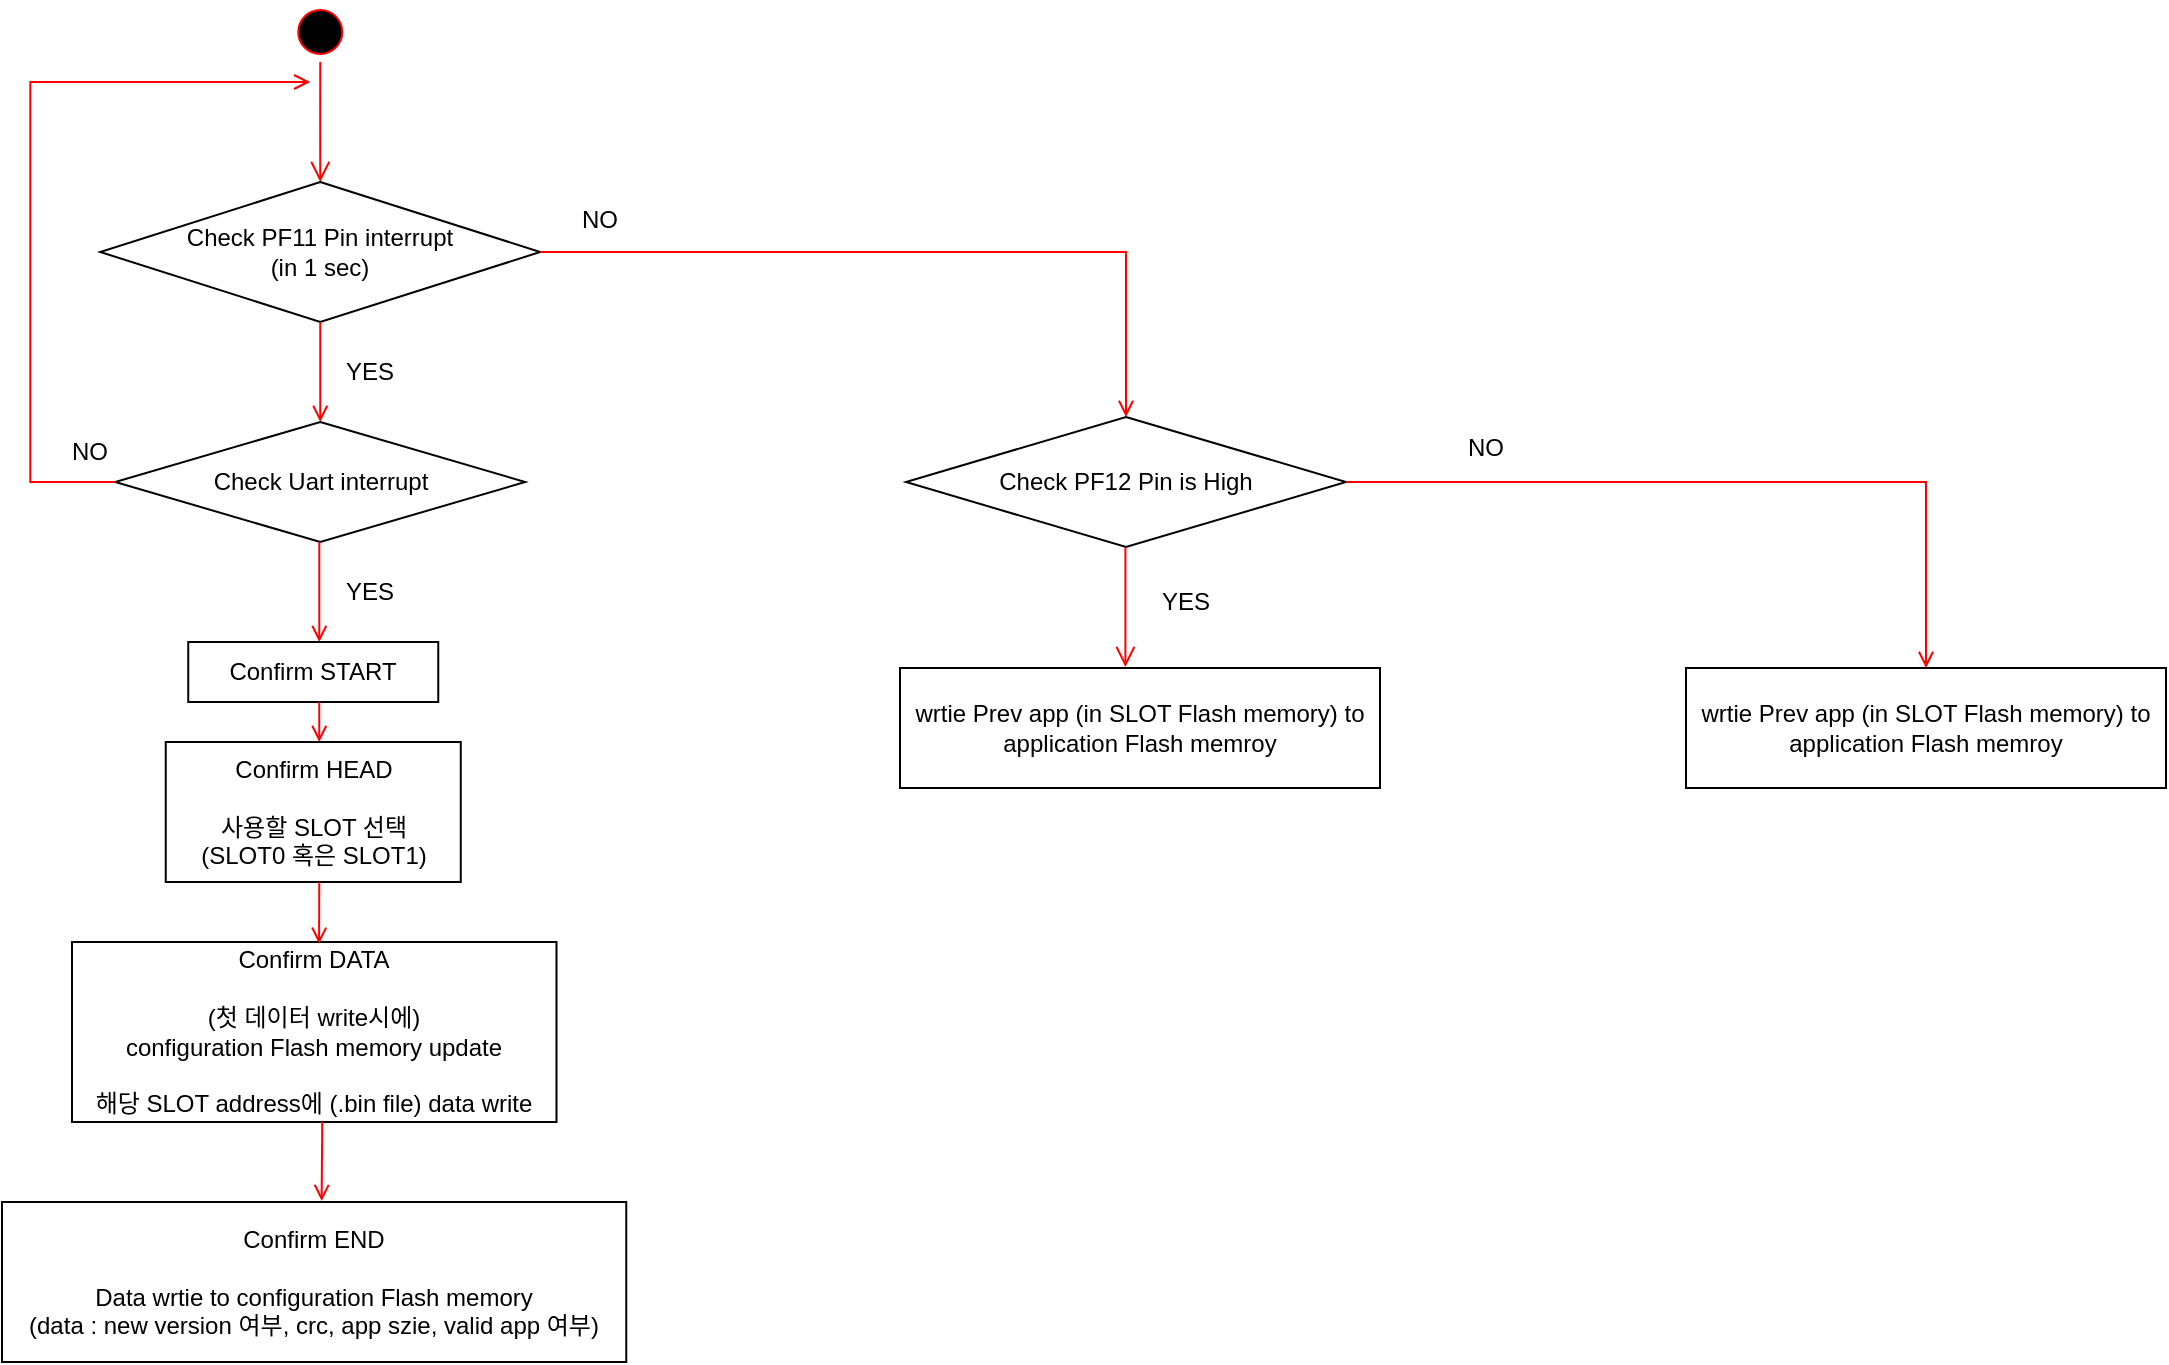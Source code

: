 <mxfile version="20.5.1" type="github">
  <diagram name="Page-1" id="58cdce13-f638-feb5-8d6f-7d28b1aa9fa0">
    <mxGraphModel dx="865" dy="483" grid="1" gridSize="10" guides="1" tooltips="1" connect="1" arrows="1" fold="1" page="1" pageScale="1" pageWidth="1100" pageHeight="850" background="none" math="0" shadow="0">
      <root>
        <mxCell id="0" />
        <mxCell id="1" parent="0" />
        <mxCell id="eKGAcMH3AnmFuZBXyHEG-1" value="" style="ellipse;html=1;shape=startState;fillColor=#000000;strokeColor=#ff0000;" vertex="1" parent="1">
          <mxGeometry x="342.13" y="110" width="30" height="30" as="geometry" />
        </mxCell>
        <mxCell id="eKGAcMH3AnmFuZBXyHEG-2" value="" style="edgeStyle=orthogonalEdgeStyle;html=1;verticalAlign=bottom;endArrow=open;endSize=8;strokeColor=#ff0000;rounded=0;" edge="1" source="eKGAcMH3AnmFuZBXyHEG-1" parent="1">
          <mxGeometry relative="1" as="geometry">
            <mxPoint x="357.13" y="200" as="targetPoint" />
          </mxGeometry>
        </mxCell>
        <mxCell id="eKGAcMH3AnmFuZBXyHEG-3" value="Check PF11 Pin interrupt&lt;br&gt;(in 1 sec)" style="rhombus;whiteSpace=wrap;html=1;" vertex="1" parent="1">
          <mxGeometry x="247.13" y="200" width="220" height="70" as="geometry" />
        </mxCell>
        <mxCell id="eKGAcMH3AnmFuZBXyHEG-4" value="Check Uart interrupt" style="rhombus;whiteSpace=wrap;html=1;" vertex="1" parent="1">
          <mxGeometry x="254.63" y="320" width="205" height="60" as="geometry" />
        </mxCell>
        <mxCell id="eKGAcMH3AnmFuZBXyHEG-5" value="" style="endArrow=open;html=1;rounded=0;exitX=0.5;exitY=1;exitDx=0;exitDy=0;entryX=0.5;entryY=0;entryDx=0;entryDy=0;strokeColor=#FF0000;endFill=0;" edge="1" parent="1" source="eKGAcMH3AnmFuZBXyHEG-3" target="eKGAcMH3AnmFuZBXyHEG-4">
          <mxGeometry width="50" height="50" relative="1" as="geometry">
            <mxPoint x="582.13" y="220" as="sourcePoint" />
            <mxPoint x="632.13" y="170" as="targetPoint" />
          </mxGeometry>
        </mxCell>
        <mxCell id="eKGAcMH3AnmFuZBXyHEG-6" value="" style="endArrow=open;html=1;rounded=0;exitX=0;exitY=0.5;exitDx=0;exitDy=0;strokeColor=#FF0000;endFill=0;edgeStyle=orthogonalEdgeStyle;" edge="1" parent="1" source="eKGAcMH3AnmFuZBXyHEG-4">
          <mxGeometry width="50" height="50" relative="1" as="geometry">
            <mxPoint x="367.13" y="280" as="sourcePoint" />
            <mxPoint x="352.13" y="150" as="targetPoint" />
            <Array as="points">
              <mxPoint x="212.13" y="350" />
              <mxPoint x="212.13" y="150" />
            </Array>
          </mxGeometry>
        </mxCell>
        <mxCell id="eKGAcMH3AnmFuZBXyHEG-7" value="" style="endArrow=open;html=1;rounded=0;exitX=0.5;exitY=1;exitDx=0;exitDy=0;entryX=0.5;entryY=0;entryDx=0;entryDy=0;strokeColor=#FF0000;endFill=0;" edge="1" parent="1">
          <mxGeometry width="50" height="50" relative="1" as="geometry">
            <mxPoint x="356.65" y="380" as="sourcePoint" />
            <mxPoint x="356.65" y="430" as="targetPoint" />
          </mxGeometry>
        </mxCell>
        <mxCell id="eKGAcMH3AnmFuZBXyHEG-8" value="YES" style="text;html=1;strokeColor=none;fillColor=none;align=center;verticalAlign=middle;whiteSpace=wrap;rounded=0;" vertex="1" parent="1">
          <mxGeometry x="352.13" y="280" width="60" height="30" as="geometry" />
        </mxCell>
        <mxCell id="eKGAcMH3AnmFuZBXyHEG-9" value="Check PF12 Pin is High" style="rhombus;whiteSpace=wrap;html=1;" vertex="1" parent="1">
          <mxGeometry x="650" y="317.5" width="220" height="65" as="geometry" />
        </mxCell>
        <mxCell id="eKGAcMH3AnmFuZBXyHEG-10" value="" style="endArrow=open;html=1;rounded=0;exitX=1;exitY=0.5;exitDx=0;exitDy=0;strokeColor=#FF0000;endFill=0;edgeStyle=orthogonalEdgeStyle;entryX=0.5;entryY=0;entryDx=0;entryDy=0;" edge="1" parent="1" source="eKGAcMH3AnmFuZBXyHEG-3" target="eKGAcMH3AnmFuZBXyHEG-9">
          <mxGeometry width="50" height="50" relative="1" as="geometry">
            <mxPoint x="264.63" y="360" as="sourcePoint" />
            <mxPoint x="362.13" y="160" as="targetPoint" />
            <Array as="points">
              <mxPoint x="760" y="235" />
            </Array>
          </mxGeometry>
        </mxCell>
        <mxCell id="eKGAcMH3AnmFuZBXyHEG-11" value="NO" style="text;html=1;strokeColor=none;fillColor=none;align=center;verticalAlign=middle;whiteSpace=wrap;rounded=0;" vertex="1" parent="1">
          <mxGeometry x="467.13" y="204" width="60" height="30" as="geometry" />
        </mxCell>
        <mxCell id="eKGAcMH3AnmFuZBXyHEG-12" value="NO" style="text;html=1;strokeColor=none;fillColor=none;align=center;verticalAlign=middle;whiteSpace=wrap;rounded=0;" vertex="1" parent="1">
          <mxGeometry x="212.13" y="320" width="60" height="30" as="geometry" />
        </mxCell>
        <mxCell id="eKGAcMH3AnmFuZBXyHEG-13" value="YES" style="text;html=1;strokeColor=none;fillColor=none;align=center;verticalAlign=middle;whiteSpace=wrap;rounded=0;" vertex="1" parent="1">
          <mxGeometry x="352.13" y="390" width="60" height="30" as="geometry" />
        </mxCell>
        <mxCell id="eKGAcMH3AnmFuZBXyHEG-14" value="Confirm START" style="rounded=0;whiteSpace=wrap;html=1;" vertex="1" parent="1">
          <mxGeometry x="291.13" y="430" width="125" height="30" as="geometry" />
        </mxCell>
        <mxCell id="eKGAcMH3AnmFuZBXyHEG-15" value="Confirm HEAD&lt;br&gt;&lt;span style=&quot;text-align: left; background-color: initial;&quot;&gt;&lt;br&gt;사용할 SLOT 선택&lt;br&gt;&lt;/span&gt;(SLOT0 혹은 SLOT1)" style="rounded=0;whiteSpace=wrap;html=1;" vertex="1" parent="1">
          <mxGeometry x="279.88" y="480" width="147.5" height="70" as="geometry" />
        </mxCell>
        <mxCell id="eKGAcMH3AnmFuZBXyHEG-16" value="Confirm DATA&lt;br&gt;&lt;span style=&quot;text-align: left; background-color: initial;&quot;&gt;&lt;br&gt;(첫 데이터 write시에)&lt;br&gt;configuration Flash memory update&lt;br&gt;&lt;br&gt;해당 SLOT address에 (.bin file) data write&lt;br&gt;&lt;/span&gt;" style="rounded=0;whiteSpace=wrap;html=1;" vertex="1" parent="1">
          <mxGeometry x="233" y="580" width="242.25" height="90" as="geometry" />
        </mxCell>
        <mxCell id="eKGAcMH3AnmFuZBXyHEG-17" value="Confirm END&lt;br&gt;&lt;span style=&quot;text-align: left; background-color: initial;&quot;&gt;&lt;br&gt;Data wrtie to configuration Flash memory&lt;br&gt;(data : new version 여부, crc, app szie, valid app 여부)&lt;br&gt;&lt;/span&gt;" style="rounded=0;whiteSpace=wrap;html=1;" vertex="1" parent="1">
          <mxGeometry x="198" y="710" width="312.13" height="80" as="geometry" />
        </mxCell>
        <mxCell id="eKGAcMH3AnmFuZBXyHEG-18" value="" style="endArrow=open;html=1;rounded=0;exitX=0.5;exitY=1;exitDx=0;exitDy=0;entryX=0.5;entryY=0;entryDx=0;entryDy=0;strokeColor=#FF0000;endFill=0;" edge="1" parent="1">
          <mxGeometry width="50" height="50" relative="1" as="geometry">
            <mxPoint x="356.63" y="460" as="sourcePoint" />
            <mxPoint x="356.63" y="480" as="targetPoint" />
          </mxGeometry>
        </mxCell>
        <mxCell id="eKGAcMH3AnmFuZBXyHEG-19" value="" style="endArrow=open;html=1;rounded=0;exitX=0.5;exitY=1;exitDx=0;exitDy=0;strokeColor=#FF0000;endFill=0;entryX=0.51;entryY=0.01;entryDx=0;entryDy=0;entryPerimeter=0;" edge="1" parent="1" target="eKGAcMH3AnmFuZBXyHEG-16">
          <mxGeometry width="50" height="50" relative="1" as="geometry">
            <mxPoint x="356.63" y="550" as="sourcePoint" />
            <mxPoint x="357.228" y="580" as="targetPoint" />
          </mxGeometry>
        </mxCell>
        <mxCell id="eKGAcMH3AnmFuZBXyHEG-20" value="" style="endArrow=open;html=1;rounded=0;exitX=0.5;exitY=1;exitDx=0;exitDy=0;strokeColor=#FF0000;endFill=0;entryX=0.512;entryY=-0.006;entryDx=0;entryDy=0;entryPerimeter=0;" edge="1" parent="1" target="eKGAcMH3AnmFuZBXyHEG-17">
          <mxGeometry width="50" height="50" relative="1" as="geometry">
            <mxPoint x="358.125" y="670" as="sourcePoint" />
            <mxPoint x="358.595" y="710" as="targetPoint" />
          </mxGeometry>
        </mxCell>
        <mxCell id="eKGAcMH3AnmFuZBXyHEG-21" value="wrtie Prev app (in SLOT Flash memory) to application Flash memroy" style="rounded=0;whiteSpace=wrap;html=1;" vertex="1" parent="1">
          <mxGeometry x="647" y="443" width="240" height="60" as="geometry" />
        </mxCell>
        <mxCell id="eKGAcMH3AnmFuZBXyHEG-23" value="" style="edgeStyle=orthogonalEdgeStyle;html=1;verticalAlign=bottom;endArrow=open;endSize=8;strokeColor=#ff0000;rounded=0;" edge="1" parent="1">
          <mxGeometry relative="1" as="geometry">
            <mxPoint x="759.71" y="442.5" as="targetPoint" />
            <mxPoint x="759.71" y="382.5" as="sourcePoint" />
          </mxGeometry>
        </mxCell>
        <mxCell id="eKGAcMH3AnmFuZBXyHEG-24" value="YES" style="text;html=1;strokeColor=none;fillColor=none;align=center;verticalAlign=middle;whiteSpace=wrap;rounded=0;" vertex="1" parent="1">
          <mxGeometry x="760" y="395" width="60" height="30" as="geometry" />
        </mxCell>
        <mxCell id="eKGAcMH3AnmFuZBXyHEG-25" value="wrtie Prev app (in SLOT Flash memory) to application Flash memroy" style="rounded=0;whiteSpace=wrap;html=1;" vertex="1" parent="1">
          <mxGeometry x="1040" y="443" width="240" height="60" as="geometry" />
        </mxCell>
        <mxCell id="eKGAcMH3AnmFuZBXyHEG-26" value="" style="endArrow=open;html=1;rounded=0;exitX=1;exitY=0.5;exitDx=0;exitDy=0;strokeColor=#FF0000;endFill=0;edgeStyle=orthogonalEdgeStyle;entryX=0.5;entryY=0;entryDx=0;entryDy=0;" edge="1" parent="1" source="eKGAcMH3AnmFuZBXyHEG-9" target="eKGAcMH3AnmFuZBXyHEG-25">
          <mxGeometry width="50" height="50" relative="1" as="geometry">
            <mxPoint x="477.13" y="245" as="sourcePoint" />
            <mxPoint x="770" y="327.5" as="targetPoint" />
            <Array as="points">
              <mxPoint x="1160" y="350" />
            </Array>
          </mxGeometry>
        </mxCell>
        <mxCell id="eKGAcMH3AnmFuZBXyHEG-27" value="NO" style="text;html=1;strokeColor=none;fillColor=none;align=center;verticalAlign=middle;whiteSpace=wrap;rounded=0;" vertex="1" parent="1">
          <mxGeometry x="910" y="317.5" width="60" height="30" as="geometry" />
        </mxCell>
      </root>
    </mxGraphModel>
  </diagram>
</mxfile>
